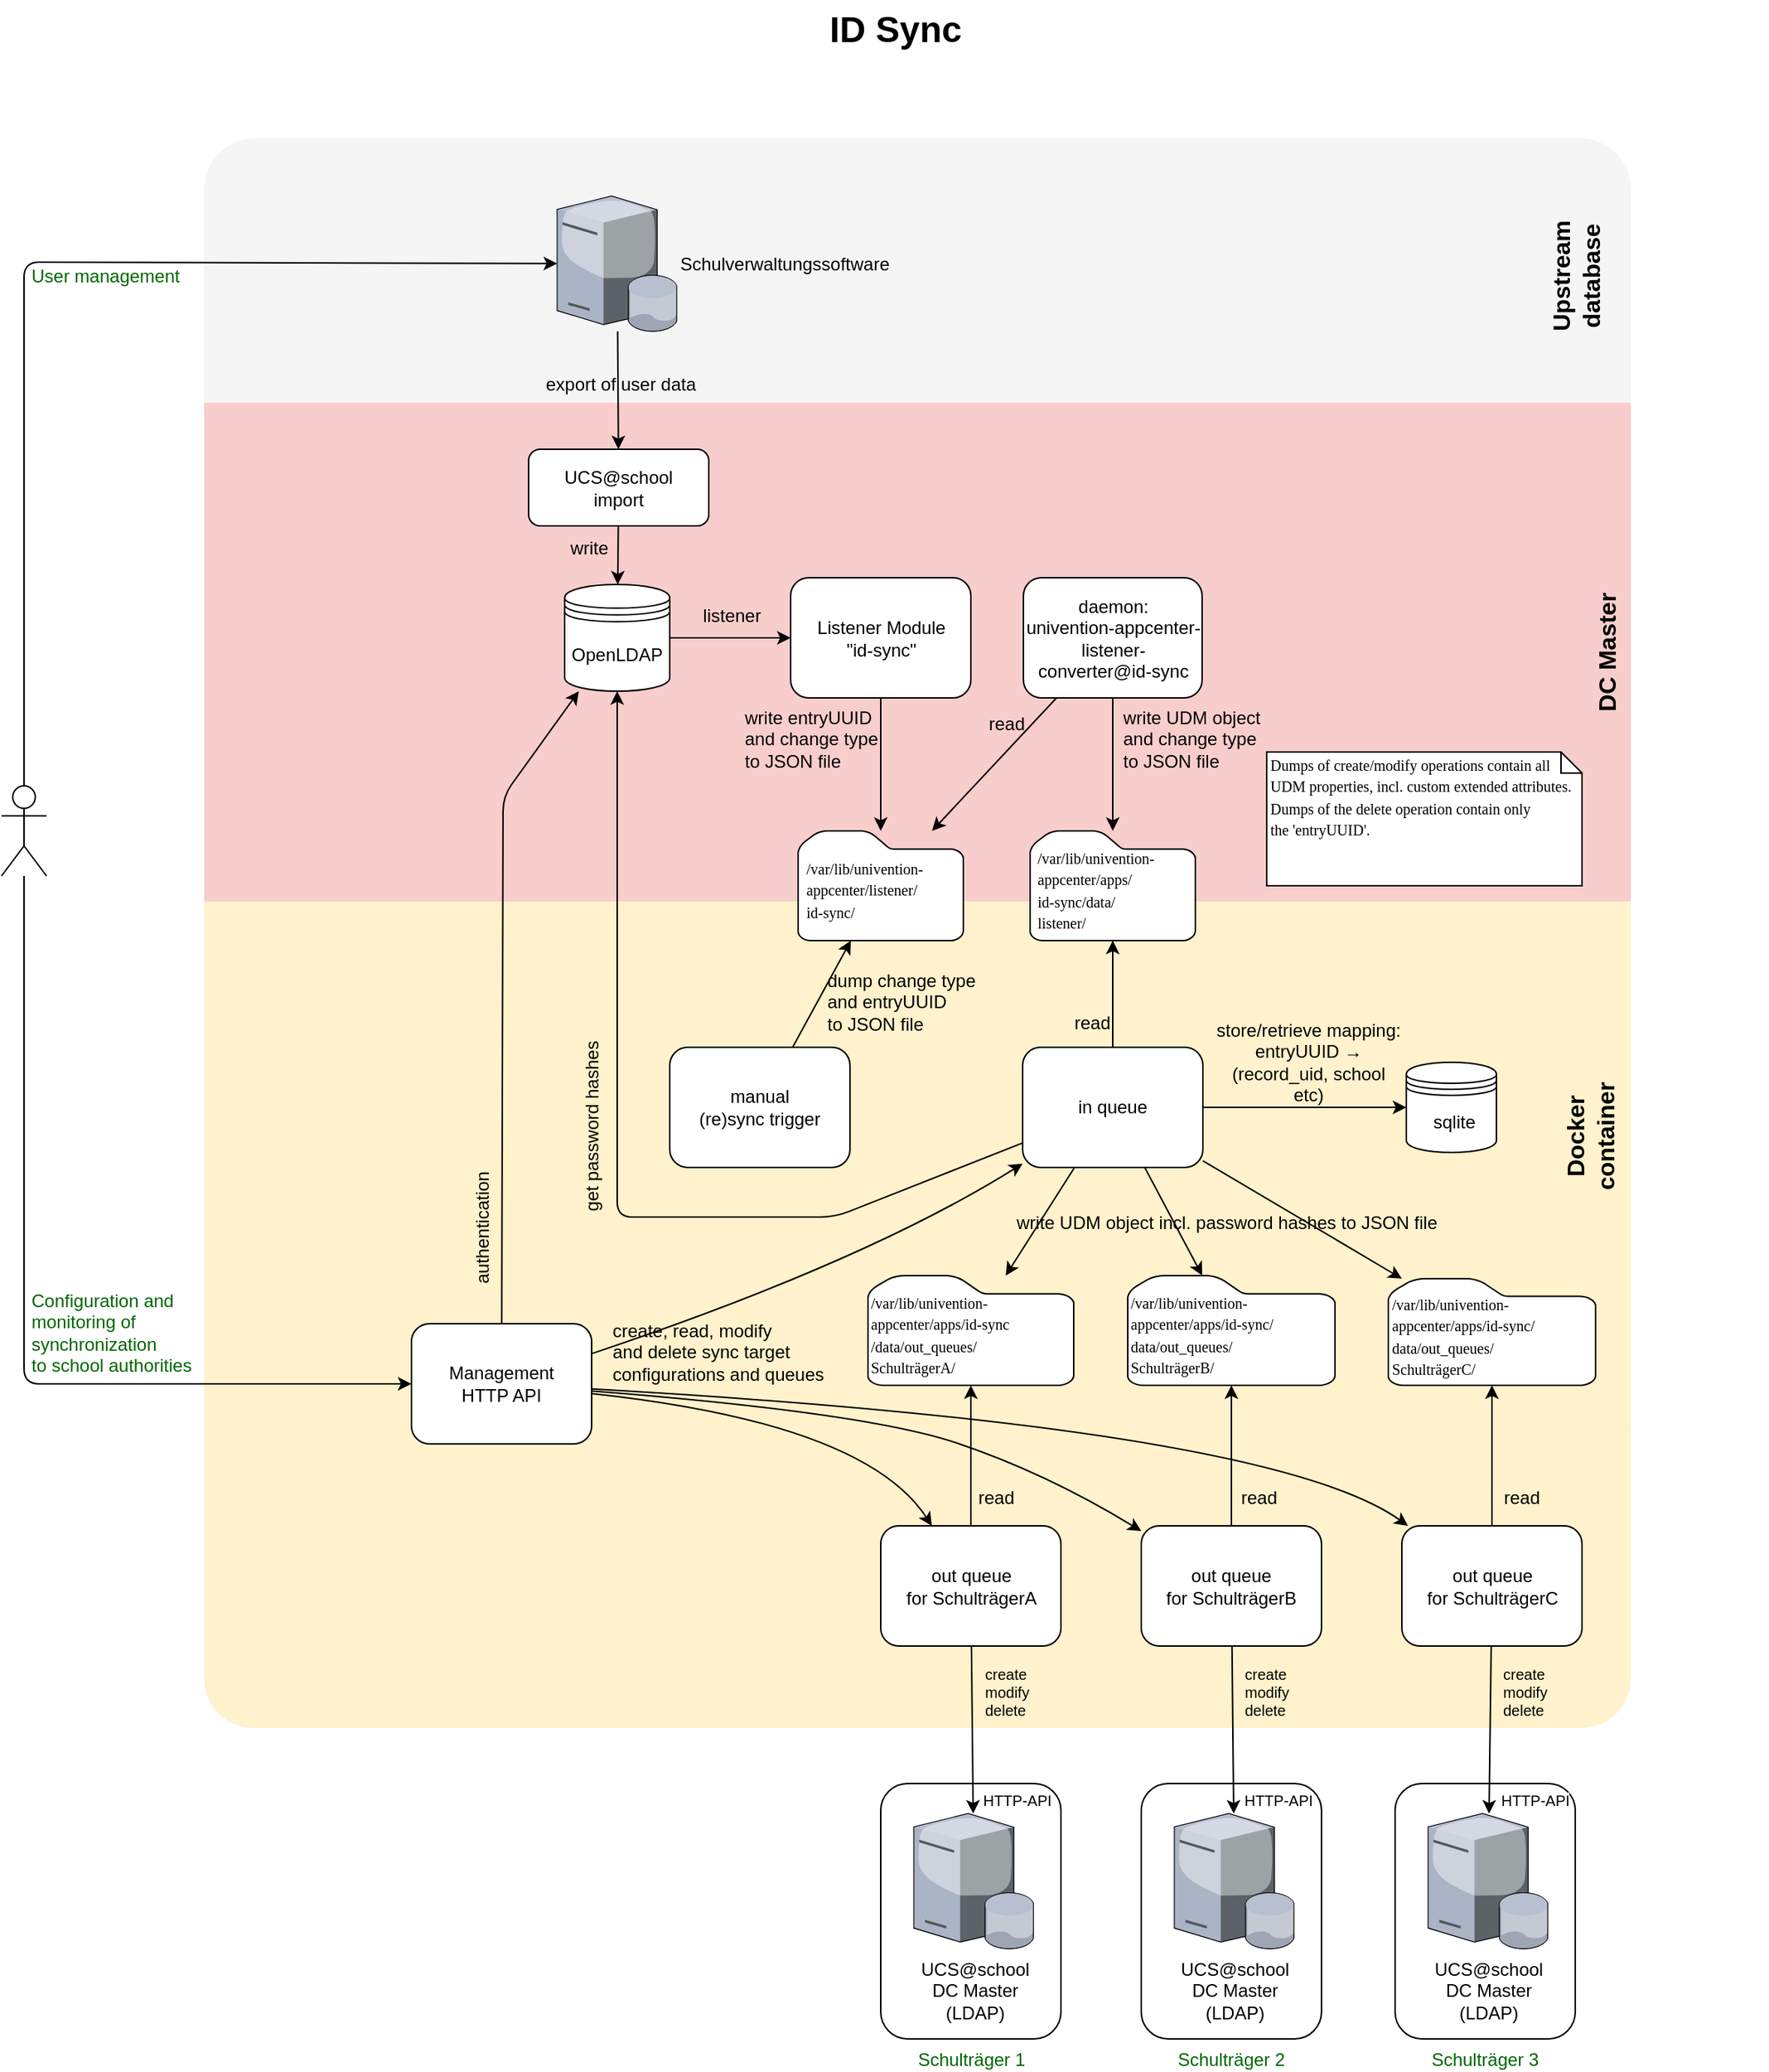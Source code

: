 <mxfile version="11.1.4" type="device"><diagram name="Page-1" id="e3a06f82-3646-2815-327d-82caf3d4e204"><mxGraphModel dx="1296" dy="1179" grid="1" gridSize="10" guides="1" tooltips="1" connect="1" arrows="1" fold="1" page="1" pageScale="1.5" pageWidth="827" pageHeight="1169" background="none" math="0" shadow="0"><root><mxCell id="0" style=";html=1;"/><mxCell id="1" style=";html=1;" parent="0"/><mxCell id="p7PzKAsiORyZHISJg6rD-92" value="&lt;font color=&quot;#006600&quot;&gt;Bildungsministerium&lt;/font&gt;" style="rounded=1;whiteSpace=wrap;html=1;labelPosition=center;verticalLabelPosition=bottom;align=center;verticalAlign=top;strokeColor=none;fillColor=#f5f5f5;fontColor=#333333;" parent="1" vertex="1"><mxGeometry x="160" y="142" width="950" height="226" as="geometry"/></mxCell><mxCell id="Fv9wVL-wuWfZurTPlImG-31" value="" style="rounded=1;whiteSpace=wrap;html=1;labelPosition=center;verticalLabelPosition=bottom;align=center;verticalAlign=top;fillColor=#fff2cc;strokeColor=none;" parent="1" vertex="1"><mxGeometry x="160" y="350" width="950" height="810" as="geometry"/></mxCell><mxCell id="p7PzKAsiORyZHISJg6rD-90" value="" style="rounded=0;whiteSpace=wrap;html=1;labelBackgroundColor=#ffffff;fontSize=12;align=left;fillColor=#f8cecc;strokeColor=none;" parent="1" vertex="1"><mxGeometry x="160" y="318" width="950" height="332" as="geometry"/></mxCell><mxCell id="p7PzKAsiORyZHISJg6rD-93" value="" style="rounded=1;whiteSpace=wrap;html=1;labelPosition=center;verticalLabelPosition=bottom;align=center;verticalAlign=top;fillColor=#fff2cc;strokeColor=none;" parent="1" vertex="1"><mxGeometry x="160" y="980" width="950" height="220" as="geometry"/></mxCell><mxCell id="p7PzKAsiORyZHISJg6rD-4" value="OpenLDAP" style="shape=datastore;whiteSpace=wrap;html=1;labelPosition=center;verticalLabelPosition=middle;align=center;verticalAlign=middle;" parent="1" vertex="1"><mxGeometry x="400" y="439.0" width="70" height="71" as="geometry"/></mxCell><mxCell id="p7PzKAsiORyZHISJg6rD-5" value="Listener Module&lt;br&gt;&quot;id-sync&quot;" style="shape=ext;rounded=1;html=1;whiteSpace=wrap;" parent="1" vertex="1"><mxGeometry x="550.5" y="434.5" width="120" height="80" as="geometry"/></mxCell><mxCell id="p7PzKAsiORyZHISJg6rD-6" value="" style="endArrow=classic;html=1;" parent="1" source="p7PzKAsiORyZHISJg6rD-4" target="p7PzKAsiORyZHISJg6rD-5" edge="1"><mxGeometry width="50" height="50" relative="1" as="geometry"><mxPoint x="422.5" y="620.0" as="sourcePoint"/><mxPoint x="576.5" y="620.0" as="targetPoint"/></mxGeometry></mxCell><mxCell id="p7PzKAsiORyZHISJg6rD-7" value="listener" style="text;html=1;resizable=0;points=[];align=center;verticalAlign=middle;labelBackgroundColor=none;" parent="p7PzKAsiORyZHISJg6rD-6" vertex="1" connectable="0"><mxGeometry x="0.342" relative="1" as="geometry"><mxPoint x="-13.5" y="-14.5" as="offset"/></mxGeometry></mxCell><mxCell id="p7PzKAsiORyZHISJg6rD-13" value="UCS@school&lt;br&gt;import" style="shape=ext;rounded=1;html=1;whiteSpace=wrap;" parent="1" vertex="1"><mxGeometry x="376" y="349" width="120" height="51" as="geometry"/></mxCell><mxCell id="p7PzKAsiORyZHISJg6rD-14" value="" style="endArrow=classic;html=1;" parent="1" source="p7PzKAsiORyZHISJg6rD-13" target="p7PzKAsiORyZHISJg6rD-4" edge="1"><mxGeometry width="50" height="50" relative="1" as="geometry"><mxPoint x="115.0" y="679.0" as="sourcePoint"/><mxPoint x="219" y="679.0" as="targetPoint"/></mxGeometry></mxCell><mxCell id="p7PzKAsiORyZHISJg6rD-15" value="write" style="text;html=1;resizable=0;points=[];align=center;verticalAlign=middle;labelBackgroundColor=none;" parent="p7PzKAsiORyZHISJg6rD-14" vertex="1" connectable="0"><mxGeometry x="0.342" relative="1" as="geometry"><mxPoint x="-19.5" y="-11" as="offset"/></mxGeometry></mxCell><mxCell id="p7PzKAsiORyZHISJg6rD-18" value="&lt;div&gt;daemon:&lt;/div&gt;&lt;div&gt;univention-appcenter-listener-converter@id-sync&lt;/div&gt;" style="shape=ext;rounded=1;html=1;whiteSpace=wrap;" parent="1" vertex="1"><mxGeometry x="705.5" y="434.5" width="119" height="80" as="geometry"/></mxCell><mxCell id="p7PzKAsiORyZHISJg6rD-30" value="in queue" style="shape=ext;rounded=1;html=1;whiteSpace=wrap;" parent="1" vertex="1"><mxGeometry x="705" y="747.0" width="120" height="80" as="geometry"/></mxCell><mxCell id="p7PzKAsiORyZHISJg6rD-36" value="sqlite" style="shape=datastore;whiteSpace=wrap;html=1;labelPosition=center;verticalLabelPosition=middle;align=center;verticalAlign=middle;spacingLeft=3;" parent="1" vertex="1"><mxGeometry x="960.5" y="757.0" width="60" height="60" as="geometry"/></mxCell><mxCell id="p7PzKAsiORyZHISJg6rD-37" value="" style="endArrow=none;html=1;startArrow=classic;startFill=1;endFill=0;" parent="1" source="p7PzKAsiORyZHISJg6rD-36" target="p7PzKAsiORyZHISJg6rD-30" edge="1"><mxGeometry width="50" height="50" relative="1" as="geometry"><mxPoint x="692.5" y="892.5" as="sourcePoint"/><mxPoint x="692.5" y="1002.5" as="targetPoint"/></mxGeometry></mxCell><mxCell id="p7PzKAsiORyZHISJg6rD-38" value="store/retrieve&amp;nbsp;&lt;span style=&quot;text-align: left ; white-space: normal&quot;&gt;mapping:&lt;/span&gt;&lt;br&gt;&lt;span style=&quot;text-align: left ; white-space: normal&quot;&gt;entryUUID →&lt;br&gt;(record_uid, school etc)&lt;/span&gt;" style="text;html=1;resizable=0;points=[];align=center;verticalAlign=middle;labelBackgroundColor=none;spacingLeft=3;" parent="p7PzKAsiORyZHISJg6rD-37" vertex="1" connectable="0"><mxGeometry x="0.342" relative="1" as="geometry"><mxPoint x="23.5" y="-30" as="offset"/></mxGeometry></mxCell><mxCell id="p7PzKAsiORyZHISJg6rD-49" value="&lt;span&gt;&lt;font face=&quot;verdana&quot;&gt;&lt;span style=&quot;font-size: 10px&quot;&gt;/var/lib/univention-&lt;br&gt;appcenter/apps/&lt;/span&gt;&lt;/font&gt;&lt;/span&gt;&lt;span style=&quot;font-family: &amp;#34;verdana&amp;#34; ; font-size: 10px&quot;&gt;id-sync&lt;/span&gt;&lt;span&gt;&lt;font face=&quot;verdana&quot;&gt;&lt;span style=&quot;font-size: 10px&quot;&gt;&lt;br&gt;/data/out_queues/&lt;br&gt;SchulträgerA/&lt;/span&gt;&lt;/font&gt;&lt;br&gt;&lt;/span&gt;" style="shadow=0;dashed=0;html=1;strokeColor=#000000;labelPosition=center;verticalLabelPosition=middle;verticalAlign=middle;align=left;shape=mxgraph.mscae.enterprise.folder;fillColor=#ffffff;fontFamily=Helvetica;fontSize=12;fontColor=#000000;spacing=2;spacingTop=4;" parent="1" vertex="1"><mxGeometry x="602" y="899.0" width="137" height="73" as="geometry"/></mxCell><mxCell id="p7PzKAsiORyZHISJg6rD-50" value="&lt;span style=&quot;font-family: &amp;#34;verdana&amp;#34; ; font-size: 10px&quot;&gt;/var/lib/univention-&lt;br&gt;appcenter/apps/&lt;/span&gt;&lt;span style=&quot;font-family: &amp;#34;verdana&amp;#34; ; font-size: 10px&quot;&gt;id-sync/&lt;/span&gt;&lt;span style=&quot;font-family: &amp;#34;verdana&amp;#34; ; font-size: 10px&quot;&gt;&lt;br&gt;data/out_queues/&lt;br&gt;&lt;/span&gt;&lt;span style=&quot;font-family: &amp;#34;verdana&amp;#34; ; font-size: 10px&quot;&gt;SchulträgerB/&lt;/span&gt;&lt;span style=&quot;font-family: &amp;#34;verdana&amp;#34; ; font-size: 10px&quot;&gt;&lt;br&gt;&lt;/span&gt;" style="shadow=0;dashed=0;html=1;strokeColor=#000000;labelPosition=center;verticalLabelPosition=middle;verticalAlign=middle;align=left;shape=mxgraph.mscae.enterprise.folder;fillColor=#ffffff;fontFamily=Helvetica;fontSize=12;fontColor=#000000;spacingTop=4;" parent="1" vertex="1"><mxGeometry x="775" y="899" width="138" height="73" as="geometry"/></mxCell><mxCell id="p7PzKAsiORyZHISJg6rD-51" value="&lt;span style=&quot;font-family: &amp;#34;verdana&amp;#34; ; font-size: 10px&quot;&gt;/var/lib/univention-&lt;br&gt;appcenter/apps/&lt;/span&gt;&lt;span style=&quot;font-family: &amp;#34;verdana&amp;#34; ; font-size: 10px&quot;&gt;id-sync&lt;/span&gt;&lt;span style=&quot;font-family: &amp;#34;verdana&amp;#34; ; font-size: 10px&quot;&gt;/&lt;br&gt;data/out_queues/&lt;br&gt;&lt;/span&gt;&lt;span style=&quot;font-family: &amp;#34;verdana&amp;#34; ; font-size: 10px&quot;&gt;SchulträgerC/&lt;/span&gt;&lt;span style=&quot;font-family: &amp;#34;verdana&amp;#34; ; font-size: 10px&quot;&gt;&lt;br&gt;&lt;/span&gt;" style="shadow=0;dashed=0;html=1;strokeColor=#000000;labelPosition=center;verticalLabelPosition=middle;verticalAlign=middle;align=left;shape=mxgraph.mscae.enterprise.folder;fillColor=#ffffff;fontFamily=Helvetica;fontSize=12;fontColor=#000000;spacingTop=4;" parent="1" vertex="1"><mxGeometry x="948.5" y="901.0" width="138" height="71" as="geometry"/></mxCell><mxCell id="p7PzKAsiORyZHISJg6rD-58" value="out queue&lt;br&gt;for SchulträgerA" style="shape=ext;rounded=1;html=1;whiteSpace=wrap;" parent="1" vertex="1"><mxGeometry x="610.5" y="1065.5" width="120" height="80" as="geometry"/></mxCell><mxCell id="p7PzKAsiORyZHISJg6rD-59" value="out queue&lt;br&gt;for SchulträgerC" style="shape=ext;rounded=1;html=1;whiteSpace=wrap;" parent="1" vertex="1"><mxGeometry x="957.5" y="1065.5" width="120" height="80" as="geometry"/></mxCell><mxCell id="p7PzKAsiORyZHISJg6rD-60" value="out queue&lt;br&gt;for SchulträgerB" style="shape=ext;rounded=1;html=1;whiteSpace=wrap;" parent="1" vertex="1"><mxGeometry x="784" y="1065.5" width="120" height="80" as="geometry"/></mxCell><mxCell id="p7PzKAsiORyZHISJg6rD-61" value="" style="endArrow=none;html=1;startArrow=classic;startFill=1;endFill=0;" parent="1" source="p7PzKAsiORyZHISJg6rD-49" target="p7PzKAsiORyZHISJg6rD-58" edge="1"><mxGeometry width="50" height="50" relative="1" as="geometry"><mxPoint x="520.5" y="1234.0" as="sourcePoint"/><mxPoint x="520.5" y="1344" as="targetPoint"/></mxGeometry></mxCell><mxCell id="p7PzKAsiORyZHISJg6rD-62" value="read" style="text;html=1;resizable=0;points=[];align=center;verticalAlign=middle;labelBackgroundColor=none;spacingLeft=3;" parent="p7PzKAsiORyZHISJg6rD-61" vertex="1" connectable="0"><mxGeometry x="0.342" relative="1" as="geometry"><mxPoint x="14.5" y="12.5" as="offset"/></mxGeometry></mxCell><mxCell id="p7PzKAsiORyZHISJg6rD-63" value="" style="endArrow=none;html=1;startArrow=classic;startFill=1;endFill=0;" parent="1" source="p7PzKAsiORyZHISJg6rD-50" target="p7PzKAsiORyZHISJg6rD-60" edge="1"><mxGeometry width="50" height="50" relative="1" as="geometry"><mxPoint x="676" y="1264" as="sourcePoint"/><mxPoint x="676" y="1374" as="targetPoint"/></mxGeometry></mxCell><mxCell id="p7PzKAsiORyZHISJg6rD-64" value="read" style="text;html=1;resizable=0;points=[];align=center;verticalAlign=middle;labelBackgroundColor=none;spacingLeft=3;" parent="p7PzKAsiORyZHISJg6rD-63" vertex="1" connectable="0"><mxGeometry x="0.342" relative="1" as="geometry"><mxPoint x="16" y="12.5" as="offset"/></mxGeometry></mxCell><mxCell id="p7PzKAsiORyZHISJg6rD-65" value="" style="endArrow=none;html=1;startArrow=classic;startFill=1;endFill=0;" parent="1" source="p7PzKAsiORyZHISJg6rD-51" target="p7PzKAsiORyZHISJg6rD-59" edge="1"><mxGeometry width="50" height="50" relative="1" as="geometry"><mxPoint x="950.5" y="1254" as="sourcePoint"/><mxPoint x="950.5" y="1364" as="targetPoint"/></mxGeometry></mxCell><mxCell id="p7PzKAsiORyZHISJg6rD-66" value="read" style="text;html=1;resizable=0;points=[];align=center;verticalAlign=middle;labelBackgroundColor=none;spacingLeft=3;" parent="p7PzKAsiORyZHISJg6rD-65" vertex="1" connectable="0"><mxGeometry x="0.342" relative="1" as="geometry"><mxPoint x="17.5" y="12.5" as="offset"/></mxGeometry></mxCell><mxCell id="p7PzKAsiORyZHISJg6rD-57" value="&lt;span style=&quot;font-size: 10px&quot;&gt;Dumps of create/modify operations contain all UDM properties, incl. custom extended attributes.&lt;br&gt;Dumps of the delete operation contain only the&amp;nbsp;&lt;/span&gt;&lt;span style=&quot;font-size: 10px&quot;&gt;'entryUUID'.&lt;/span&gt;&lt;span style=&quot;font-size: 10px&quot;&gt;&lt;br&gt;&lt;/span&gt;" style="shape=note;whiteSpace=wrap;html=1;size=14;verticalAlign=top;align=left;spacingTop=-6;rounded=0;shadow=0;comic=0;labelBackgroundColor=none;strokeColor=#000000;strokeWidth=1;fillColor=#FFFFFF;fontFamily=Verdana;fontSize=12;fontColor=#000000;" parent="1" vertex="1"><mxGeometry x="867.5" y="550.5" width="210" height="89" as="geometry"/></mxCell><mxCell id="p7PzKAsiORyZHISJg6rD-9" value="&lt;span style=&quot;font-family: &amp;#34;verdana&amp;#34; ; font-size: 10px&quot;&gt;/var/lib/univention-&lt;br&gt;appcenter/listener/&lt;br&gt;id-sync/&lt;br&gt;&lt;/span&gt;" style="shadow=0;dashed=0;html=1;strokeColor=#000000;labelPosition=center;verticalLabelPosition=middle;verticalAlign=middle;align=left;shape=mxgraph.mscae.enterprise.folder;fillColor=#ffffff;fontFamily=Helvetica;fontSize=12;fontColor=#000000;spacingLeft=3;spacingTop=4;" parent="1" vertex="1"><mxGeometry x="555.5" y="603.0" width="110" height="73" as="geometry"/></mxCell><mxCell id="p7PzKAsiORyZHISJg6rD-21" value="&lt;span&gt;&lt;font face=&quot;verdana&quot;&gt;&lt;span style=&quot;font-size: 10px&quot;&gt;/var/lib/univention-&lt;br&gt;appcenter/apps/&lt;br&gt;&lt;/span&gt;&lt;/font&gt;&lt;/span&gt;&lt;span style=&quot;font-family: &amp;#34;verdana&amp;#34; ; font-size: 10px&quot;&gt;id-sync&lt;/span&gt;&lt;span&gt;&lt;font face=&quot;verdana&quot;&gt;&lt;span style=&quot;font-size: 10px&quot;&gt;/data/&lt;br&gt;listener/&lt;/span&gt;&lt;/font&gt;&lt;br&gt;&lt;/span&gt;" style="shadow=0;dashed=0;html=1;strokeColor=#000000;labelPosition=center;verticalLabelPosition=middle;verticalAlign=middle;align=left;shape=mxgraph.mscae.enterprise.folder;fillColor=#ffffff;fontFamily=Helvetica;fontSize=12;fontColor=#000000;spacingLeft=3;spacingTop=4;" parent="1" vertex="1"><mxGeometry x="710" y="603.0" width="110" height="73" as="geometry"/></mxCell><mxCell id="p7PzKAsiORyZHISJg6rD-10" value="" style="endArrow=classic;html=1;" parent="1" source="p7PzKAsiORyZHISJg6rD-5" target="p7PzKAsiORyZHISJg6rD-9" edge="1"><mxGeometry width="50" height="50" relative="1" as="geometry"><mxPoint x="635.5" y="591.5" as="sourcePoint"/><mxPoint x="752.5" y="591.5" as="targetPoint"/></mxGeometry></mxCell><mxCell id="p7PzKAsiORyZHISJg6rD-11" value="write entryUUID&lt;br&gt;and change type&lt;br&gt;to JSON file" style="text;html=1;resizable=0;points=[];align=left;verticalAlign=middle;labelBackgroundColor=none;spacingRight=3;" parent="p7PzKAsiORyZHISJg6rD-10" vertex="1" connectable="0"><mxGeometry x="0.342" relative="1" as="geometry"><mxPoint x="-92.5" y="-32.5" as="offset"/></mxGeometry></mxCell><mxCell id="p7PzKAsiORyZHISJg6rD-19" value="" style="endArrow=classic;html=1;" parent="1" source="p7PzKAsiORyZHISJg6rD-18" target="p7PzKAsiORyZHISJg6rD-21" edge="1"><mxGeometry width="50" height="50" relative="1" as="geometry"><mxPoint x="464.5" y="688.5" as="sourcePoint"/><mxPoint x="464.5" y="798.5" as="targetPoint"/></mxGeometry></mxCell><mxCell id="p7PzKAsiORyZHISJg6rD-20" value="write UDM object&lt;br&gt;&lt;span style=&quot;text-align: right&quot;&gt;and change type&lt;br&gt;&lt;/span&gt;to JSON file" style="text;html=1;resizable=0;points=[];align=left;verticalAlign=middle;labelBackgroundColor=none;spacingLeft=3;" parent="p7PzKAsiORyZHISJg6rD-19" vertex="1" connectable="0"><mxGeometry x="0.342" relative="1" as="geometry"><mxPoint x="2" y="-32.5" as="offset"/></mxGeometry></mxCell><mxCell id="p7PzKAsiORyZHISJg6rD-22" value="" style="endArrow=classic;html=1;" parent="1" source="p7PzKAsiORyZHISJg6rD-18" target="p7PzKAsiORyZHISJg6rD-9" edge="1"><mxGeometry width="50" height="50" relative="1" as="geometry"><mxPoint x="692.5" y="688.5" as="sourcePoint"/><mxPoint x="692.5" y="798.5" as="targetPoint"/></mxGeometry></mxCell><mxCell id="p7PzKAsiORyZHISJg6rD-23" value="read" style="text;html=1;resizable=0;points=[];align=center;verticalAlign=middle;labelBackgroundColor=none;" parent="p7PzKAsiORyZHISJg6rD-22" vertex="1" connectable="0"><mxGeometry x="0.342" relative="1" as="geometry"><mxPoint x="21.5" y="-42" as="offset"/></mxGeometry></mxCell><mxCell id="p7PzKAsiORyZHISJg6rD-41" value="" style="endArrow=classic;html=1;" parent="1" source="p7PzKAsiORyZHISJg6rD-30" target="p7PzKAsiORyZHISJg6rD-4" edge="1"><mxGeometry width="50" height="50" relative="1" as="geometry"><mxPoint x="738.7" y="1092" as="sourcePoint"/><mxPoint x="674.3" y="1162" as="targetPoint"/><Array as="points"><mxPoint x="580" y="860"/><mxPoint x="435" y="860"/></Array></mxGeometry></mxCell><mxCell id="p7PzKAsiORyZHISJg6rD-42" value="get password hashes" style="text;html=1;resizable=0;points=[];align=center;verticalAlign=middle;labelBackgroundColor=none;rotation=-90;" parent="p7PzKAsiORyZHISJg6rD-41" vertex="1" connectable="0"><mxGeometry x="0.342" relative="1" as="geometry"><mxPoint x="-17" y="83" as="offset"/></mxGeometry></mxCell><mxCell id="p7PzKAsiORyZHISJg6rD-28" value="" style="endArrow=none;html=1;startArrow=classic;startFill=1;endFill=0;" parent="1" source="p7PzKAsiORyZHISJg6rD-21" target="p7PzKAsiORyZHISJg6rD-30" edge="1"><mxGeometry width="50" height="50" relative="1" as="geometry"><mxPoint x="514.5" y="1078.5" as="sourcePoint"/><mxPoint x="938.5" y="1562.361" as="targetPoint"/></mxGeometry></mxCell><mxCell id="p7PzKAsiORyZHISJg6rD-29" value="read" style="text;html=1;resizable=0;points=[];align=center;verticalAlign=middle;labelBackgroundColor=none;spacingLeft=3;" parent="p7PzKAsiORyZHISJg6rD-28" vertex="1" connectable="0"><mxGeometry x="0.342" relative="1" as="geometry"><mxPoint x="-16" y="7" as="offset"/></mxGeometry></mxCell><mxCell id="p7PzKAsiORyZHISJg6rD-103" value="DC Master" style="text;html=1;strokeColor=none;fillColor=none;align=center;verticalAlign=middle;whiteSpace=wrap;rounded=0;labelBackgroundColor=none;fontSize=16;fontColor=#000000;opacity=60;rotation=-90;fontStyle=1" parent="1" vertex="1"><mxGeometry x="1047" y="474" width="94" height="20" as="geometry"/></mxCell><mxCell id="p7PzKAsiORyZHISJg6rD-107" value="Upstream database" style="text;html=1;strokeColor=none;fillColor=none;align=center;verticalAlign=middle;whiteSpace=wrap;rounded=0;labelBackgroundColor=none;fontSize=16;fontColor=#000000;opacity=60;rotation=-90;fontStyle=1" parent="1" vertex="1"><mxGeometry x="1008" y="212" width="130" height="43" as="geometry"/></mxCell><mxCell id="p7PzKAsiORyZHISJg6rD-108" value="Schulverwaltungssoftware" style="verticalLabelPosition=middle;aspect=fixed;html=1;verticalAlign=middle;strokeColor=none;align=left;outlineConnect=0;shape=mxgraph.citrix.database_server;labelPosition=right;" parent="1" vertex="1"><mxGeometry x="395" y="180.5" width="80" height="90" as="geometry"/></mxCell><mxCell id="p7PzKAsiORyZHISJg6rD-109" value="" style="endArrow=classic;html=1;" parent="1" source="p7PzKAsiORyZHISJg6rD-108" target="p7PzKAsiORyZHISJg6rD-13" edge="1"><mxGeometry width="50" height="50" relative="1" as="geometry"><mxPoint x="355" y="397" as="sourcePoint"/><mxPoint x="402" y="225.5" as="targetPoint"/></mxGeometry></mxCell><mxCell id="p7PzKAsiORyZHISJg6rD-110" value="export of&amp;nbsp;user data" style="text;html=1;resizable=0;points=[];align=center;verticalAlign=middle;labelBackgroundColor=none;" parent="p7PzKAsiORyZHISJg6rD-109" vertex="1" connectable="0"><mxGeometry x="0.342" relative="1" as="geometry"><mxPoint x="1.5" y="-17.5" as="offset"/></mxGeometry></mxCell><mxCell id="p7PzKAsiORyZHISJg6rD-111" value="Management&lt;br&gt;HTTP API" style="shape=ext;rounded=1;html=1;whiteSpace=wrap;" parent="1" vertex="1"><mxGeometry x="298" y="931" width="120" height="80" as="geometry"/></mxCell><mxCell id="p7PzKAsiORyZHISJg6rD-113" value="" style="curved=1;endArrow=classic;html=1;fontSize=16;fontColor=#000000;" parent="1" source="p7PzKAsiORyZHISJg6rD-111" target="p7PzKAsiORyZHISJg6rD-60" edge="1"><mxGeometry width="50" height="50" relative="1" as="geometry"><mxPoint x="364" y="1297" as="sourcePoint"/><mxPoint x="414" y="1247" as="targetPoint"/><Array as="points"><mxPoint x="600" y="990"/><mxPoint x="720" y="1030"/></Array></mxGeometry></mxCell><mxCell id="p7PzKAsiORyZHISJg6rD-114" value="" style="curved=1;endArrow=classic;html=1;fontSize=16;fontColor=#000000;" parent="1" source="p7PzKAsiORyZHISJg6rD-111" target="p7PzKAsiORyZHISJg6rD-59" edge="1"><mxGeometry width="50" height="50" relative="1" as="geometry"><mxPoint x="374" y="1287" as="sourcePoint"/><mxPoint x="424" y="1237" as="targetPoint"/><Array as="points"><mxPoint x="870" y="1000"/></Array></mxGeometry></mxCell><mxCell id="p7PzKAsiORyZHISJg6rD-115" value="" style="curved=1;endArrow=classic;html=1;fontSize=16;fontColor=#000000;" parent="1" source="p7PzKAsiORyZHISJg6rD-111" target="p7PzKAsiORyZHISJg6rD-58" edge="1"><mxGeometry width="50" height="50" relative="1" as="geometry"><mxPoint x="384" y="1387" as="sourcePoint"/><mxPoint x="434" y="1337" as="targetPoint"/><Array as="points"><mxPoint x="600" y="997"/></Array></mxGeometry></mxCell><mxCell id="p7PzKAsiORyZHISJg6rD-117" value="" style="curved=1;endArrow=classic;html=1;fontSize=16;fontColor=#000000;" parent="1" source="p7PzKAsiORyZHISJg6rD-111" target="p7PzKAsiORyZHISJg6rD-30" edge="1"><mxGeometry width="50" height="50" relative="1" as="geometry"><mxPoint x="344" y="1177" as="sourcePoint"/><mxPoint x="394" y="1127" as="targetPoint"/><Array as="points"><mxPoint x="600" y="890"/></Array></mxGeometry></mxCell><mxCell id="p7PzKAsiORyZHISJg6rD-118" value="create, read,&amp;nbsp;modify&lt;br style=&quot;font-size: 12px&quot;&gt;and delete sync target&lt;br&gt;configurations and queues" style="text;html=1;resizable=0;points=[];align=left;verticalAlign=middle;labelBackgroundColor=none;fontSize=12;direction=south;" parent="p7PzKAsiORyZHISJg6rD-117" vertex="1" connectable="0"><mxGeometry x="-0.199" relative="1" as="geometry"><mxPoint x="-107.5" y="39" as="offset"/></mxGeometry></mxCell><mxCell id="p7PzKAsiORyZHISJg6rD-203" value="" style="shape=umlActor;verticalLabelPosition=middle;labelBackgroundColor=#ffffff;verticalAlign=middle;html=1;outlineConnect=0;rounded=0;glass=0;comic=0;fillColor=none;gradientColor=none;fontColor=#006600;align=left;labelPosition=right;" parent="1" vertex="1"><mxGeometry x="25" y="573" width="30" height="60" as="geometry"/></mxCell><mxCell id="p7PzKAsiORyZHISJg6rD-204" value="" style="endArrow=classic;html=1;fontSize=12;fontColor=#006600;" parent="1" source="p7PzKAsiORyZHISJg6rD-203" target="p7PzKAsiORyZHISJg6rD-108" edge="1"><mxGeometry width="50" height="50" relative="1" as="geometry"><mxPoint x="100" y="597.5" as="sourcePoint"/><mxPoint x="150" y="547.5" as="targetPoint"/><Array as="points"><mxPoint x="40" y="224.5"/></Array></mxGeometry></mxCell><mxCell id="p7PzKAsiORyZHISJg6rD-205" value="" style="endArrow=classic;html=1;fontSize=12;fontColor=#006600;" parent="1" source="p7PzKAsiORyZHISJg6rD-203" target="p7PzKAsiORyZHISJg6rD-111" edge="1"><mxGeometry width="50" height="50" relative="1" as="geometry"><mxPoint x="56.242" y="692" as="sourcePoint"/><mxPoint x="285" y="255.231" as="targetPoint"/><Array as="points"><mxPoint x="40" y="971"/></Array></mxGeometry></mxCell><mxCell id="p7PzKAsiORyZHISJg6rD-207" value="Configuration and&lt;br&gt;monitoring of&lt;br&gt;synchronization&lt;br&gt;to school authorities" style="text;html=1;resizable=0;points=[];align=left;verticalAlign=middle;labelBackgroundColor=none;fontColor=#006600;spacingLeft=3;" parent="p7PzKAsiORyZHISJg6rD-205" vertex="1" connectable="0"><mxGeometry x="-0.222" y="1" relative="1" as="geometry"><mxPoint x="-1" y="71.5" as="offset"/></mxGeometry></mxCell><mxCell id="h6PBELJu7nGMnE4JU9nR-3" value="User management" style="text;html=1;resizable=0;points=[];align=left;verticalAlign=middle;labelBackgroundColor=none;fontColor=#006600;spacingLeft=3;" vertex="1" connectable="0" parent="p7PzKAsiORyZHISJg6rD-205"><mxGeometry x="-0.222" y="1" relative="1" as="geometry"><mxPoint x="-1" y="-631.5" as="offset"/></mxGeometry></mxCell><mxCell id="p7PzKAsiORyZHISJg6rD-216" value="" style="endArrow=classic;html=1;fontSize=12;fontColor=#000000;" parent="1" source="p7PzKAsiORyZHISJg6rD-111" target="p7PzKAsiORyZHISJg6rD-4" edge="1"><mxGeometry width="50" height="50" relative="1" as="geometry"><mxPoint x="284.5" y="817.5" as="sourcePoint"/><mxPoint x="334.5" y="767.5" as="targetPoint"/><Array as="points"><mxPoint x="359" y="580"/></Array></mxGeometry></mxCell><mxCell id="p7PzKAsiORyZHISJg6rD-217" value="authentication" style="text;html=1;resizable=0;points=[];align=center;verticalAlign=middle;labelBackgroundColor=none;rotation=-90;" parent="p7PzKAsiORyZHISJg6rD-216" vertex="1" connectable="0"><mxGeometry x="-0.024" y="-100" relative="1" as="geometry"><mxPoint x="-113.5" y="149.5" as="offset"/></mxGeometry></mxCell><mxCell id="p7PzKAsiORyZHISJg6rD-222" value="manual&lt;br&gt;(re)sync trigger" style="shape=ext;rounded=1;html=1;whiteSpace=wrap;" parent="1" vertex="1"><mxGeometry x="470" y="747" width="120" height="80" as="geometry"/></mxCell><mxCell id="p7PzKAsiORyZHISJg6rD-223" value="" style="endArrow=none;html=1;startArrow=classic;startFill=1;endFill=0;" parent="1" source="p7PzKAsiORyZHISJg6rD-9" target="p7PzKAsiORyZHISJg6rD-222" edge="1"><mxGeometry width="50" height="50" relative="1" as="geometry"><mxPoint x="1070" y="925.5" as="sourcePoint"/><mxPoint x="1070" y="1059.5" as="targetPoint"/><Array as="points"/></mxGeometry></mxCell><mxCell id="p7PzKAsiORyZHISJg6rD-224" value="&lt;span style=&quot;&quot;&gt;dump change type&lt;/span&gt;&lt;br style=&quot;&quot;&gt;&lt;span style=&quot;&quot;&gt;and entryUUID&lt;/span&gt;&lt;br style=&quot;&quot;&gt;&lt;span style=&quot;&quot;&gt;to JSON file&lt;/span&gt;" style="text;html=1;resizable=0;points=[];align=left;verticalAlign=middle;labelBackgroundColor=none;spacingLeft=3;" parent="p7PzKAsiORyZHISJg6rD-223" vertex="1" connectable="0"><mxGeometry x="0.342" relative="1" as="geometry"><mxPoint x="5.5" y="-7.5" as="offset"/></mxGeometry></mxCell><mxCell id="p7PzKAsiORyZHISJg6rD-227" value="ID Sync" style="text;html=1;strokeColor=none;fillColor=none;align=center;verticalAlign=middle;whiteSpace=wrap;rounded=0;labelBackgroundColor=none;fontSize=24;fontStyle=1" parent="1" vertex="1"><mxGeometry x="40" y="50" width="1161" height="40" as="geometry"/></mxCell><mxCell id="eEm8QDs5ITuvRB7-UHU_-8" value="" style="group" parent="1" vertex="1" connectable="0"><mxGeometry x="953" y="1237" width="120" height="170" as="geometry"/></mxCell><mxCell id="p7PzKAsiORyZHISJg6rD-71" value="" style="group" parent="eEm8QDs5ITuvRB7-UHU_-8" vertex="1" connectable="0"><mxGeometry width="120" height="170" as="geometry"/></mxCell><mxCell id="Fv9wVL-wuWfZurTPlImG-28" value="&lt;font color=&quot;#006600&quot;&gt;Schulträger 3&lt;/font&gt;" style="rounded=1;whiteSpace=wrap;html=1;labelPosition=center;verticalLabelPosition=bottom;align=center;verticalAlign=top;" parent="p7PzKAsiORyZHISJg6rD-71" vertex="1"><mxGeometry width="120" height="170" as="geometry"/></mxCell><mxCell id="Fv9wVL-wuWfZurTPlImG-11" value="UCS@school&lt;br&gt;DC Master&lt;br&gt;(LDAP)" style="verticalLabelPosition=bottom;aspect=fixed;html=1;verticalAlign=top;strokeColor=none;align=center;outlineConnect=0;shape=mxgraph.citrix.database_server;" parent="p7PzKAsiORyZHISJg6rD-71" vertex="1"><mxGeometry x="22" y="20" width="80" height="90" as="geometry"/></mxCell><mxCell id="eEm8QDs5ITuvRB7-UHU_-9" value="" style="group" parent="1" vertex="1" connectable="0"><mxGeometry x="784" y="1237" width="120" height="170" as="geometry"/></mxCell><mxCell id="p7PzKAsiORyZHISJg6rD-72" value="" style="group" parent="eEm8QDs5ITuvRB7-UHU_-9" vertex="1" connectable="0"><mxGeometry width="120" height="170" as="geometry"/></mxCell><mxCell id="p7PzKAsiORyZHISJg6rD-73" value="&lt;font color=&quot;#006600&quot;&gt;Schulträger 2&lt;/font&gt;" style="rounded=1;whiteSpace=wrap;html=1;labelPosition=center;verticalLabelPosition=bottom;align=center;verticalAlign=top;" parent="p7PzKAsiORyZHISJg6rD-72" vertex="1"><mxGeometry width="120" height="170" as="geometry"/></mxCell><mxCell id="p7PzKAsiORyZHISJg6rD-74" value="UCS@school&lt;br&gt;DC Master&lt;br&gt;(LDAP)" style="verticalLabelPosition=bottom;aspect=fixed;html=1;verticalAlign=top;strokeColor=none;align=center;outlineConnect=0;shape=mxgraph.citrix.database_server;" parent="p7PzKAsiORyZHISJg6rD-72" vertex="1"><mxGeometry x="22" y="20" width="80" height="90" as="geometry"/></mxCell><mxCell id="eEm8QDs5ITuvRB7-UHU_-10" value="" style="group" parent="1" vertex="1" connectable="0"><mxGeometry x="610.5" y="1237" width="120" height="170" as="geometry"/></mxCell><mxCell id="p7PzKAsiORyZHISJg6rD-79" value="" style="group" parent="eEm8QDs5ITuvRB7-UHU_-10" vertex="1" connectable="0"><mxGeometry width="120" height="170" as="geometry"/></mxCell><mxCell id="p7PzKAsiORyZHISJg6rD-80" value="&lt;font color=&quot;#006600&quot;&gt;Schulträger 1&lt;/font&gt;" style="rounded=1;whiteSpace=wrap;html=1;labelPosition=center;verticalLabelPosition=bottom;align=center;verticalAlign=top;" parent="p7PzKAsiORyZHISJg6rD-79" vertex="1"><mxGeometry width="120" height="170" as="geometry"/></mxCell><mxCell id="p7PzKAsiORyZHISJg6rD-81" value="UCS@school&lt;br&gt;DC Master&lt;br&gt;(LDAP)" style="verticalLabelPosition=bottom;aspect=fixed;html=1;verticalAlign=top;strokeColor=none;align=center;outlineConnect=0;shape=mxgraph.citrix.database_server;" parent="p7PzKAsiORyZHISJg6rD-79" vertex="1"><mxGeometry x="22" y="20" width="80" height="90" as="geometry"/></mxCell><mxCell id="Fv9wVL-wuWfZurTPlImG-16" value="" style="endArrow=classic;html=1;" parent="1" source="p7PzKAsiORyZHISJg6rD-59" target="Fv9wVL-wuWfZurTPlImG-11" edge="1"><mxGeometry width="50" height="50" relative="1" as="geometry"><mxPoint x="770.5" y="1504.799" as="sourcePoint"/><mxPoint x="730" y="1600" as="targetPoint"/></mxGeometry></mxCell><mxCell id="p7PzKAsiORyZHISJg6rD-3" value="HTTP-API" style="text;html=1;resizable=0;points=[];align=center;verticalAlign=middle;labelBackgroundColor=#ffffff;spacingLeft=3;fontSize=10;" parent="Fv9wVL-wuWfZurTPlImG-16" vertex="1" connectable="0"><mxGeometry x="0.272" y="1" relative="1" as="geometry"><mxPoint x="27" y="31.5" as="offset"/></mxGeometry></mxCell><mxCell id="p7PzKAsiORyZHISJg6rD-99" value="&lt;span style=&quot;&quot;&gt;create&lt;/span&gt;&lt;br style=&quot;&quot;&gt;&lt;span style=&quot;&quot;&gt;modify&lt;/span&gt;&lt;br style=&quot;&quot;&gt;&lt;span style=&quot;&quot;&gt;delete&lt;/span&gt;" style="text;html=1;resizable=0;points=[];align=left;verticalAlign=middle;labelBackgroundColor=none;fontSize=10;fontColor=#000000;" parent="Fv9wVL-wuWfZurTPlImG-16" vertex="1" connectable="0"><mxGeometry x="-0.175" y="-1" relative="1" as="geometry"><mxPoint x="7.5" y="-16" as="offset"/></mxGeometry></mxCell><mxCell id="p7PzKAsiORyZHISJg6rD-75" value="" style="endArrow=classic;html=1;" parent="1" source="p7PzKAsiORyZHISJg6rD-60" target="p7PzKAsiORyZHISJg6rD-74" edge="1"><mxGeometry width="50" height="50" relative="1" as="geometry"><mxPoint x="680.432" y="1514.5" as="sourcePoint"/><mxPoint x="510.5" y="1675" as="targetPoint"/></mxGeometry></mxCell><mxCell id="p7PzKAsiORyZHISJg6rD-76" value="HTTP-API" style="text;html=1;resizable=0;points=[];align=center;verticalAlign=middle;labelBackgroundColor=#ffffff;spacingLeft=3;fontSize=10;" parent="p7PzKAsiORyZHISJg6rD-75" vertex="1" connectable="0"><mxGeometry x="0.272" y="1" relative="1" as="geometry"><mxPoint x="27" y="31.5" as="offset"/></mxGeometry></mxCell><mxCell id="p7PzKAsiORyZHISJg6rD-97" value="&lt;span style=&quot;&quot;&gt;create&lt;/span&gt;&lt;br style=&quot;&quot;&gt;&lt;span style=&quot;&quot;&gt;modify&lt;/span&gt;&lt;br style=&quot;&quot;&gt;&lt;span style=&quot;&quot;&gt;delete&lt;/span&gt;" style="text;html=1;resizable=0;points=[];align=left;verticalAlign=middle;labelBackgroundColor=none;fontSize=10;fontColor=#000000;" parent="p7PzKAsiORyZHISJg6rD-75" vertex="1" connectable="0"><mxGeometry x="-0.161" relative="1" as="geometry"><mxPoint x="6.5" y="-17" as="offset"/></mxGeometry></mxCell><mxCell id="p7PzKAsiORyZHISJg6rD-82" value="" style="endArrow=classic;html=1;" parent="1" source="p7PzKAsiORyZHISJg6rD-58" target="p7PzKAsiORyZHISJg6rD-81" edge="1"><mxGeometry width="50" height="50" relative="1" as="geometry"><mxPoint x="510.932" y="1459.5" as="sourcePoint"/><mxPoint x="341" y="1620" as="targetPoint"/></mxGeometry></mxCell><mxCell id="p7PzKAsiORyZHISJg6rD-83" value="HTTP-API" style="text;html=1;resizable=0;points=[];align=center;verticalAlign=middle;labelBackgroundColor=#ffffff;spacingLeft=3;fontSize=10;" parent="p7PzKAsiORyZHISJg6rD-82" vertex="1" connectable="0"><mxGeometry x="0.272" y="1" relative="1" as="geometry"><mxPoint x="27" y="31.5" as="offset"/></mxGeometry></mxCell><mxCell id="p7PzKAsiORyZHISJg6rD-96" value="create&lt;br&gt;modify&lt;br&gt;delete" style="text;html=1;resizable=0;points=[];align=left;verticalAlign=middle;labelBackgroundColor=none;fontSize=10;fontColor=#000000;" parent="p7PzKAsiORyZHISJg6rD-82" vertex="1" connectable="0"><mxGeometry x="-0.243" relative="1" as="geometry"><mxPoint x="6.5" y="-12" as="offset"/></mxGeometry></mxCell><mxCell id="eEm8QDs5ITuvRB7-UHU_-16" value="Docker container" style="text;html=1;strokeColor=none;fillColor=none;align=center;verticalAlign=middle;whiteSpace=wrap;rounded=0;labelBackgroundColor=none;fontSize=16;fontColor=#000000;opacity=60;rotation=-90;fontStyle=1" parent="1" vertex="1"><mxGeometry x="1017.5" y="787" width="130" height="39" as="geometry"/></mxCell><mxCell id="p7PzKAsiORyZHISJg6rD-53" value="&lt;div&gt;&lt;span style=&quot;white-space: nowrap&quot;&gt;write&amp;nbsp;&lt;/span&gt;&lt;span style=&quot;white-space: nowrap&quot;&gt;UDM object&amp;nbsp;&lt;/span&gt;&lt;span style=&quot;white-space: nowrap&quot;&gt;incl.&amp;nbsp;&lt;/span&gt;&lt;span style=&quot;white-space: nowrap&quot;&gt;password hashes&lt;/span&gt;&lt;span style=&quot;white-space: nowrap&quot;&gt;&amp;nbsp;to JSON file&lt;/span&gt;&lt;/div&gt;" style="text;html=1;strokeColor=none;fillColor=none;align=left;verticalAlign=middle;whiteSpace=wrap;rounded=0;labelBackgroundColor=none;fontSize=12;fontColor=#000000;" parent="1" vertex="1"><mxGeometry x="699" y="851" width="290" height="25" as="geometry"/></mxCell><mxCell id="KQ6qVnfcxvGxa7NJEX_w-1" value="" style="endArrow=classic;html=1;" parent="1" source="p7PzKAsiORyZHISJg6rD-30" target="p7PzKAsiORyZHISJg6rD-49" edge="1"><mxGeometry width="50" height="50" relative="1" as="geometry"><mxPoint x="980" y="770" as="sourcePoint"/><mxPoint x="1030" y="720" as="targetPoint"/></mxGeometry></mxCell><mxCell id="KQ6qVnfcxvGxa7NJEX_w-2" value="" style="endArrow=classic;html=1;" parent="1" source="p7PzKAsiORyZHISJg6rD-30" target="p7PzKAsiORyZHISJg6rD-50" edge="1"><mxGeometry width="50" height="50" relative="1" as="geometry"><mxPoint x="990" y="780" as="sourcePoint"/><mxPoint x="1040" y="730" as="targetPoint"/></mxGeometry></mxCell><mxCell id="KQ6qVnfcxvGxa7NJEX_w-3" value="" style="endArrow=classic;html=1;" parent="1" source="p7PzKAsiORyZHISJg6rD-30" target="p7PzKAsiORyZHISJg6rD-51" edge="1"><mxGeometry width="50" height="50" relative="1" as="geometry"><mxPoint x="970" y="790" as="sourcePoint"/><mxPoint x="1020" y="740" as="targetPoint"/></mxGeometry></mxCell></root></mxGraphModel></diagram></mxfile>